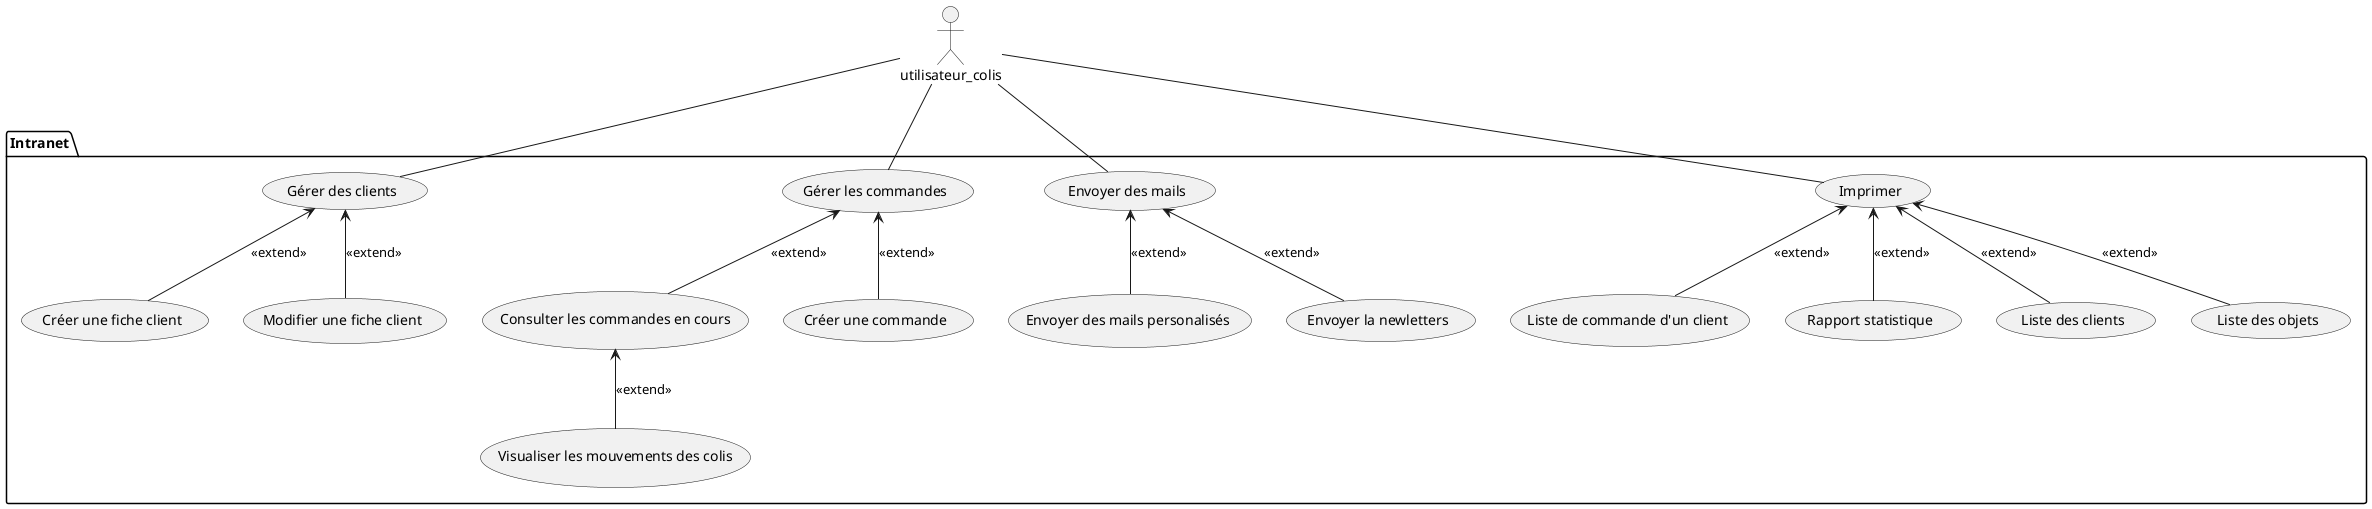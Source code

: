 @startuml brouillon

actor utilisateur_colis as colis

package Intranet{
    usecase "Gérer des clients" as gestion_clients
    usecase "Créer une fiche client" as creation_fiche_client
    usecase "Modifier une fiche client" as modification_fiche_client

    usecase "Gérer les commandes" as gestion_commandes
    usecase "Consulter les commandes en cours" as commandes_en_cours
    usecase "Visualiser les mouvements des colis" as mouvement_commande
    usecase "Créer une commande" as ceration_commande

    usecase "Envoyer des mails" as envoyer_mails
    usecase "Envoyer des mails personalisés" as mails_personalises
    usecase "Envoyer la newletters" as newletters

    usecase "Imprimer" as imprimer
    usecase "Liste des clients" as liste_client
    usecase "Liste des objets" as liste_objet
    usecase "Liste de commande d'un client" as liste_commande_client
    usecase "Rapport statistique" as rapport_statistique
}

colis -- gestion_clients
gestion_clients <-- creation_fiche_client : <<extend>>
gestion_clients <-- modification_fiche_client : <<extend>>

colis -- gestion_commandes
gestion_commandes <-- commandes_en_cours : <<extend>>
commandes_en_cours <-- mouvement_commande : <<extend>>
gestion_commandes <-- ceration_commande : <<extend>>

colis -- envoyer_mails
envoyer_mails <-- mails_personalises : <<extend>>
envoyer_mails <-- newletters : <<extend>>

colis -- imprimer
imprimer <-- liste_client : <<extend>>
imprimer <-- liste_objet : <<extend>>
imprimer <-- liste_commande_client : <<extend>>
imprimer <-- rapport_statistique : <<extend>>
@enduml